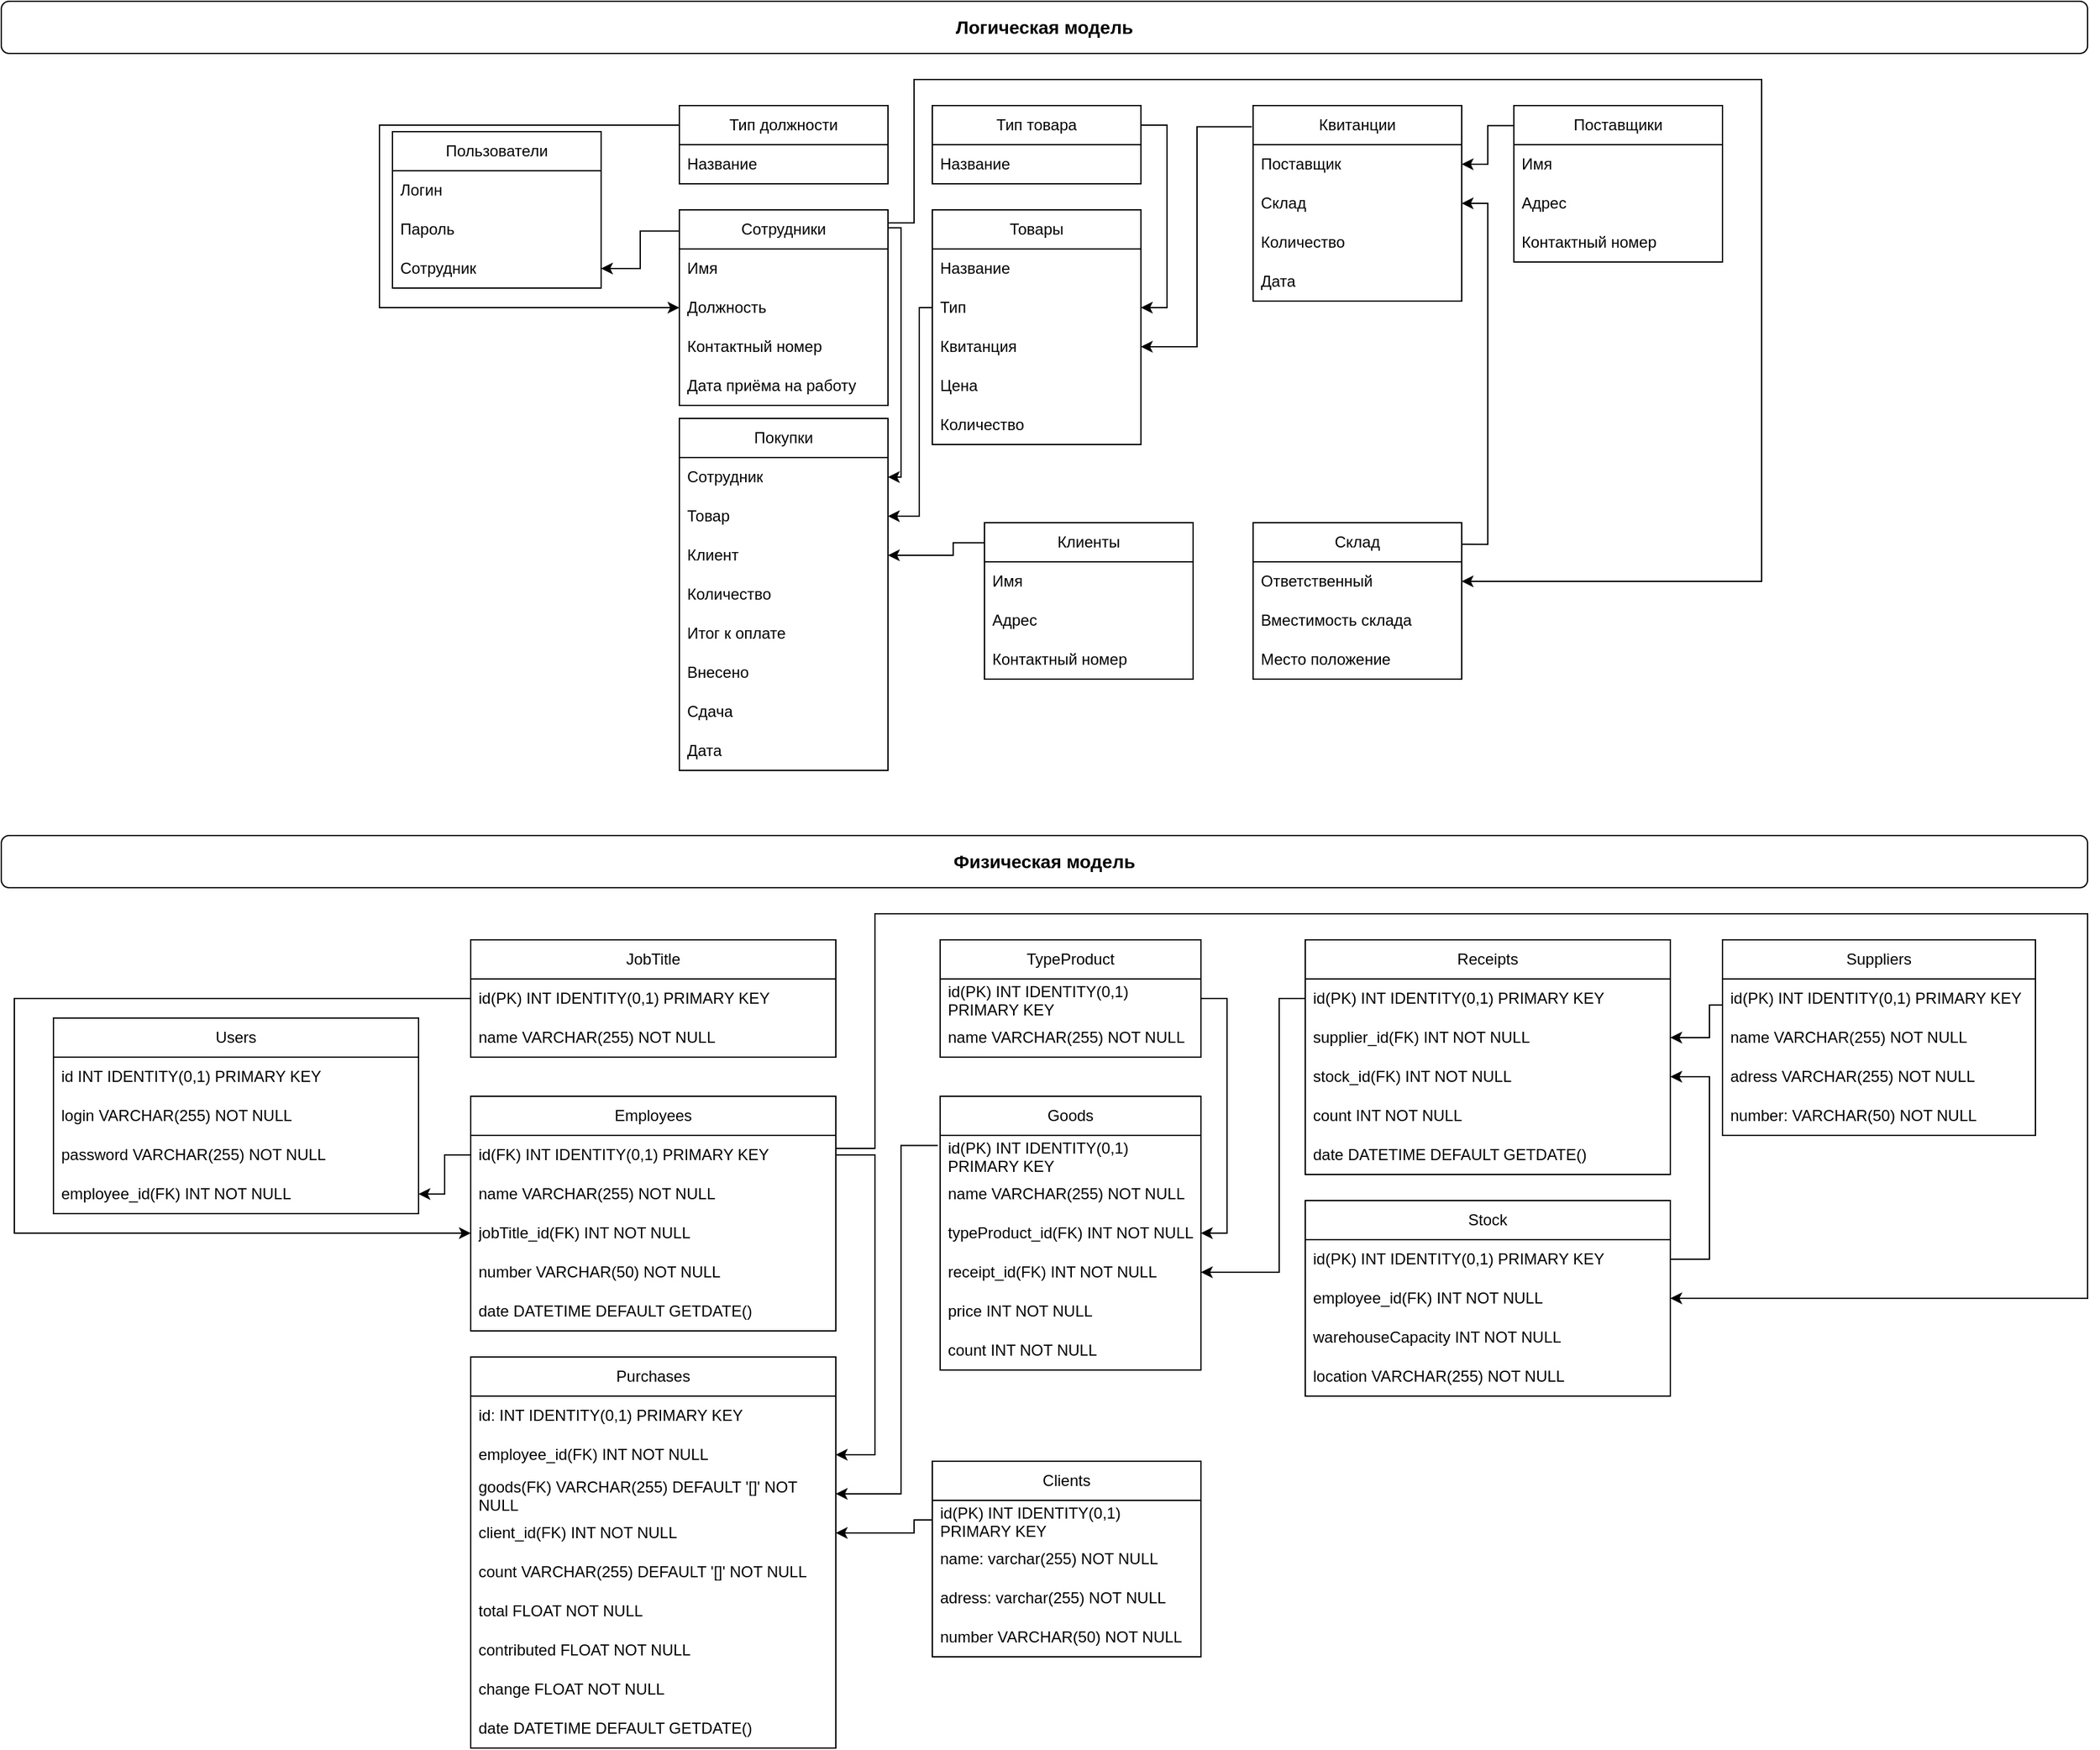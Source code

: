 <mxfile version="21.0.10" type="device"><diagram name="Страница 1" id="rcAcfchbGj7kEsUkurcN"><mxGraphModel dx="2442" dy="755" grid="1" gridSize="10" guides="1" tooltips="1" connect="1" arrows="1" fold="1" page="1" pageScale="1" pageWidth="827" pageHeight="1169" math="0" shadow="0"><root><mxCell id="0"/><mxCell id="1" parent="0"/><mxCell id="o_a_Qb7MiEIsju65s0g3-41" value="Покупки" style="swimlane;fontStyle=0;childLayout=stackLayout;horizontal=1;startSize=30;horizontalStack=0;resizeParent=1;resizeParentMax=0;resizeLast=0;collapsible=1;marginBottom=0;whiteSpace=wrap;html=1;" parent="1" vertex="1"><mxGeometry x="40" y="360" width="160" height="270" as="geometry"/></mxCell><mxCell id="o_a_Qb7MiEIsju65s0g3-44" value="Сотрудник" style="text;strokeColor=none;fillColor=none;align=left;verticalAlign=middle;spacingLeft=4;spacingRight=4;overflow=hidden;points=[[0,0.5],[1,0.5]];portConstraint=eastwest;rotatable=0;whiteSpace=wrap;html=1;" parent="o_a_Qb7MiEIsju65s0g3-41" vertex="1"><mxGeometry y="30" width="160" height="30" as="geometry"/></mxCell><mxCell id="o_a_Qb7MiEIsju65s0g3-43" value="Товар" style="text;strokeColor=none;fillColor=none;align=left;verticalAlign=middle;spacingLeft=4;spacingRight=4;overflow=hidden;points=[[0,0.5],[1,0.5]];portConstraint=eastwest;rotatable=0;whiteSpace=wrap;html=1;" parent="o_a_Qb7MiEIsju65s0g3-41" vertex="1"><mxGeometry y="60" width="160" height="30" as="geometry"/></mxCell><mxCell id="o_a_Qb7MiEIsju65s0g3-42" value="Клиент" style="text;strokeColor=none;fillColor=none;align=left;verticalAlign=middle;spacingLeft=4;spacingRight=4;overflow=hidden;points=[[0,0.5],[1,0.5]];portConstraint=eastwest;rotatable=0;whiteSpace=wrap;html=1;" parent="o_a_Qb7MiEIsju65s0g3-41" vertex="1"><mxGeometry y="90" width="160" height="30" as="geometry"/></mxCell><mxCell id="o_a_Qb7MiEIsju65s0g3-61" value="Количество" style="text;strokeColor=none;fillColor=none;align=left;verticalAlign=middle;spacingLeft=4;spacingRight=4;overflow=hidden;points=[[0,0.5],[1,0.5]];portConstraint=eastwest;rotatable=0;whiteSpace=wrap;html=1;" parent="o_a_Qb7MiEIsju65s0g3-41" vertex="1"><mxGeometry y="120" width="160" height="30" as="geometry"/></mxCell><mxCell id="o_a_Qb7MiEIsju65s0g3-62" value="Итог к оплате" style="text;strokeColor=none;fillColor=none;align=left;verticalAlign=middle;spacingLeft=4;spacingRight=4;overflow=hidden;points=[[0,0.5],[1,0.5]];portConstraint=eastwest;rotatable=0;whiteSpace=wrap;html=1;" parent="o_a_Qb7MiEIsju65s0g3-41" vertex="1"><mxGeometry y="150" width="160" height="30" as="geometry"/></mxCell><mxCell id="qIipJEi8PZePMLxRN3FI-27" value="Внесено" style="text;strokeColor=none;fillColor=none;align=left;verticalAlign=middle;spacingLeft=4;spacingRight=4;overflow=hidden;points=[[0,0.5],[1,0.5]];portConstraint=eastwest;rotatable=0;whiteSpace=wrap;html=1;" vertex="1" parent="o_a_Qb7MiEIsju65s0g3-41"><mxGeometry y="180" width="160" height="30" as="geometry"/></mxCell><mxCell id="qIipJEi8PZePMLxRN3FI-28" value="Сдача" style="text;strokeColor=none;fillColor=none;align=left;verticalAlign=middle;spacingLeft=4;spacingRight=4;overflow=hidden;points=[[0,0.5],[1,0.5]];portConstraint=eastwest;rotatable=0;whiteSpace=wrap;html=1;" vertex="1" parent="o_a_Qb7MiEIsju65s0g3-41"><mxGeometry y="210" width="160" height="30" as="geometry"/></mxCell><mxCell id="qIipJEi8PZePMLxRN3FI-29" value="Дата" style="text;strokeColor=none;fillColor=none;align=left;verticalAlign=middle;spacingLeft=4;spacingRight=4;overflow=hidden;points=[[0,0.5],[1,0.5]];portConstraint=eastwest;rotatable=0;whiteSpace=wrap;html=1;" vertex="1" parent="o_a_Qb7MiEIsju65s0g3-41"><mxGeometry y="240" width="160" height="30" as="geometry"/></mxCell><mxCell id="o_a_Qb7MiEIsju65s0g3-98" style="edgeStyle=orthogonalEdgeStyle;rounded=0;orthogonalLoop=1;jettySize=auto;html=1;entryX=1;entryY=0.5;entryDx=0;entryDy=0;exitX=0.998;exitY=0.138;exitDx=0;exitDy=0;exitPerimeter=0;" parent="1" source="o_a_Qb7MiEIsju65s0g3-45" target="o_a_Qb7MiEIsju65s0g3-51" edge="1"><mxGeometry relative="1" as="geometry"/></mxCell><mxCell id="o_a_Qb7MiEIsju65s0g3-45" value="Склад" style="swimlane;fontStyle=0;childLayout=stackLayout;horizontal=1;startSize=30;horizontalStack=0;resizeParent=1;resizeParentMax=0;resizeLast=0;collapsible=1;marginBottom=0;whiteSpace=wrap;html=1;" parent="1" vertex="1"><mxGeometry x="480" y="440" width="160" height="120" as="geometry"/></mxCell><mxCell id="o_a_Qb7MiEIsju65s0g3-46" value="Ответственный" style="text;strokeColor=none;fillColor=none;align=left;verticalAlign=middle;spacingLeft=4;spacingRight=4;overflow=hidden;points=[[0,0.5],[1,0.5]];portConstraint=eastwest;rotatable=0;whiteSpace=wrap;html=1;" parent="o_a_Qb7MiEIsju65s0g3-45" vertex="1"><mxGeometry y="30" width="160" height="30" as="geometry"/></mxCell><mxCell id="o_a_Qb7MiEIsju65s0g3-47" value="Вместимость склада" style="text;strokeColor=none;fillColor=none;align=left;verticalAlign=middle;spacingLeft=4;spacingRight=4;overflow=hidden;points=[[0,0.5],[1,0.5]];portConstraint=eastwest;rotatable=0;whiteSpace=wrap;html=1;" parent="o_a_Qb7MiEIsju65s0g3-45" vertex="1"><mxGeometry y="60" width="160" height="30" as="geometry"/></mxCell><mxCell id="o_a_Qb7MiEIsju65s0g3-48" value="Место положение" style="text;strokeColor=none;fillColor=none;align=left;verticalAlign=middle;spacingLeft=4;spacingRight=4;overflow=hidden;points=[[0,0.5],[1,0.5]];portConstraint=eastwest;rotatable=0;whiteSpace=wrap;html=1;" parent="o_a_Qb7MiEIsju65s0g3-45" vertex="1"><mxGeometry y="90" width="160" height="30" as="geometry"/></mxCell><mxCell id="o_a_Qb7MiEIsju65s0g3-49" value="Квитанции" style="swimlane;fontStyle=0;childLayout=stackLayout;horizontal=1;startSize=30;horizontalStack=0;resizeParent=1;resizeParentMax=0;resizeLast=0;collapsible=1;marginBottom=0;whiteSpace=wrap;html=1;" parent="1" vertex="1"><mxGeometry x="480" y="120" width="160" height="150" as="geometry"/></mxCell><mxCell id="o_a_Qb7MiEIsju65s0g3-50" value="Поставщик" style="text;strokeColor=none;fillColor=none;align=left;verticalAlign=middle;spacingLeft=4;spacingRight=4;overflow=hidden;points=[[0,0.5],[1,0.5]];portConstraint=eastwest;rotatable=0;whiteSpace=wrap;html=1;" parent="o_a_Qb7MiEIsju65s0g3-49" vertex="1"><mxGeometry y="30" width="160" height="30" as="geometry"/></mxCell><mxCell id="o_a_Qb7MiEIsju65s0g3-51" value="Склад" style="text;strokeColor=none;fillColor=none;align=left;verticalAlign=middle;spacingLeft=4;spacingRight=4;overflow=hidden;points=[[0,0.5],[1,0.5]];portConstraint=eastwest;rotatable=0;whiteSpace=wrap;html=1;" parent="o_a_Qb7MiEIsju65s0g3-49" vertex="1"><mxGeometry y="60" width="160" height="30" as="geometry"/></mxCell><mxCell id="o_a_Qb7MiEIsju65s0g3-52" value="Количество" style="text;strokeColor=none;fillColor=none;align=left;verticalAlign=middle;spacingLeft=4;spacingRight=4;overflow=hidden;points=[[0,0.5],[1,0.5]];portConstraint=eastwest;rotatable=0;whiteSpace=wrap;html=1;" parent="o_a_Qb7MiEIsju65s0g3-49" vertex="1"><mxGeometry y="90" width="160" height="30" as="geometry"/></mxCell><mxCell id="o_a_Qb7MiEIsju65s0g3-71" value="Дата" style="text;strokeColor=none;fillColor=none;align=left;verticalAlign=middle;spacingLeft=4;spacingRight=4;overflow=hidden;points=[[0,0.5],[1,0.5]];portConstraint=eastwest;rotatable=0;whiteSpace=wrap;html=1;" parent="o_a_Qb7MiEIsju65s0g3-49" vertex="1"><mxGeometry y="120" width="160" height="30" as="geometry"/></mxCell><mxCell id="o_a_Qb7MiEIsju65s0g3-97" style="edgeStyle=orthogonalEdgeStyle;rounded=0;orthogonalLoop=1;jettySize=auto;html=1;entryX=1;entryY=0.5;entryDx=0;entryDy=0;exitX=-0.002;exitY=0.128;exitDx=0;exitDy=0;exitPerimeter=0;" parent="1" source="o_a_Qb7MiEIsju65s0g3-53" target="o_a_Qb7MiEIsju65s0g3-50" edge="1"><mxGeometry relative="1" as="geometry"/></mxCell><mxCell id="o_a_Qb7MiEIsju65s0g3-53" value="Поставщики" style="swimlane;fontStyle=0;childLayout=stackLayout;horizontal=1;startSize=30;horizontalStack=0;resizeParent=1;resizeParentMax=0;resizeLast=0;collapsible=1;marginBottom=0;whiteSpace=wrap;html=1;" parent="1" vertex="1"><mxGeometry x="680" y="120" width="160" height="120" as="geometry"/></mxCell><mxCell id="o_a_Qb7MiEIsju65s0g3-54" value="Имя" style="text;strokeColor=none;fillColor=none;align=left;verticalAlign=middle;spacingLeft=4;spacingRight=4;overflow=hidden;points=[[0,0.5],[1,0.5]];portConstraint=eastwest;rotatable=0;whiteSpace=wrap;html=1;" parent="o_a_Qb7MiEIsju65s0g3-53" vertex="1"><mxGeometry y="30" width="160" height="30" as="geometry"/></mxCell><mxCell id="o_a_Qb7MiEIsju65s0g3-55" value="Адрес" style="text;strokeColor=none;fillColor=none;align=left;verticalAlign=middle;spacingLeft=4;spacingRight=4;overflow=hidden;points=[[0,0.5],[1,0.5]];portConstraint=eastwest;rotatable=0;whiteSpace=wrap;html=1;" parent="o_a_Qb7MiEIsju65s0g3-53" vertex="1"><mxGeometry y="60" width="160" height="30" as="geometry"/></mxCell><mxCell id="o_a_Qb7MiEIsju65s0g3-56" value="Контактный номер" style="text;strokeColor=none;fillColor=none;align=left;verticalAlign=middle;spacingLeft=4;spacingRight=4;overflow=hidden;points=[[0,0.5],[1,0.5]];portConstraint=eastwest;rotatable=0;whiteSpace=wrap;html=1;" parent="o_a_Qb7MiEIsju65s0g3-53" vertex="1"><mxGeometry y="90" width="160" height="30" as="geometry"/></mxCell><mxCell id="o_a_Qb7MiEIsju65s0g3-101" style="edgeStyle=orthogonalEdgeStyle;rounded=0;orthogonalLoop=1;jettySize=auto;html=1;entryX=1;entryY=0.5;entryDx=0;entryDy=0;exitX=0.998;exitY=0.092;exitDx=0;exitDy=0;exitPerimeter=0;" parent="1" source="o_a_Qb7MiEIsju65s0g3-57" target="o_a_Qb7MiEIsju65s0g3-44" edge="1"><mxGeometry relative="1" as="geometry"><Array as="points"><mxPoint x="210" y="214"/><mxPoint x="210" y="405"/></Array></mxGeometry></mxCell><mxCell id="TF_MrD3lfF4XqPpPiEDa-13" style="edgeStyle=orthogonalEdgeStyle;rounded=0;orthogonalLoop=1;jettySize=auto;html=1;entryX=1;entryY=0.5;entryDx=0;entryDy=0;exitX=0.996;exitY=0.107;exitDx=0;exitDy=0;exitPerimeter=0;" parent="1" source="o_a_Qb7MiEIsju65s0g3-57" target="o_a_Qb7MiEIsju65s0g3-46" edge="1"><mxGeometry relative="1" as="geometry"><Array as="points"><mxPoint x="199" y="210"/><mxPoint x="220" y="210"/><mxPoint x="220" y="100"/><mxPoint x="870" y="100"/><mxPoint x="870" y="485"/></Array></mxGeometry></mxCell><mxCell id="qIipJEi8PZePMLxRN3FI-32" style="edgeStyle=orthogonalEdgeStyle;rounded=0;orthogonalLoop=1;jettySize=auto;html=1;exitX=0.005;exitY=0.108;exitDx=0;exitDy=0;exitPerimeter=0;" edge="1" parent="1" source="o_a_Qb7MiEIsju65s0g3-57" target="qIipJEi8PZePMLxRN3FI-17"><mxGeometry relative="1" as="geometry"/></mxCell><mxCell id="o_a_Qb7MiEIsju65s0g3-57" value="Сотрудники" style="swimlane;fontStyle=0;childLayout=stackLayout;horizontal=1;startSize=30;horizontalStack=0;resizeParent=1;resizeParentMax=0;resizeLast=0;collapsible=1;marginBottom=0;whiteSpace=wrap;html=1;" parent="1" vertex="1"><mxGeometry x="40" y="200" width="160" height="150" as="geometry"/></mxCell><mxCell id="o_a_Qb7MiEIsju65s0g3-58" value="Имя" style="text;strokeColor=none;fillColor=none;align=left;verticalAlign=middle;spacingLeft=4;spacingRight=4;overflow=hidden;points=[[0,0.5],[1,0.5]];portConstraint=eastwest;rotatable=0;whiteSpace=wrap;html=1;" parent="o_a_Qb7MiEIsju65s0g3-57" vertex="1"><mxGeometry y="30" width="160" height="30" as="geometry"/></mxCell><mxCell id="o_a_Qb7MiEIsju65s0g3-59" value="Должность" style="text;strokeColor=none;fillColor=none;align=left;verticalAlign=middle;spacingLeft=4;spacingRight=4;overflow=hidden;points=[[0,0.5],[1,0.5]];portConstraint=eastwest;rotatable=0;whiteSpace=wrap;html=1;" parent="o_a_Qb7MiEIsju65s0g3-57" vertex="1"><mxGeometry y="60" width="160" height="30" as="geometry"/></mxCell><mxCell id="o_a_Qb7MiEIsju65s0g3-60" value="Контактный номер" style="text;strokeColor=none;fillColor=none;align=left;verticalAlign=middle;spacingLeft=4;spacingRight=4;overflow=hidden;points=[[0,0.5],[1,0.5]];portConstraint=eastwest;rotatable=0;whiteSpace=wrap;html=1;" parent="o_a_Qb7MiEIsju65s0g3-57" vertex="1"><mxGeometry y="90" width="160" height="30" as="geometry"/></mxCell><mxCell id="o_a_Qb7MiEIsju65s0g3-67" value="Дата приёма на работу" style="text;strokeColor=none;fillColor=none;align=left;verticalAlign=middle;spacingLeft=4;spacingRight=4;overflow=hidden;points=[[0,0.5],[1,0.5]];portConstraint=eastwest;rotatable=0;whiteSpace=wrap;html=1;" parent="o_a_Qb7MiEIsju65s0g3-57" vertex="1"><mxGeometry y="120" width="160" height="30" as="geometry"/></mxCell><mxCell id="o_a_Qb7MiEIsju65s0g3-99" style="edgeStyle=orthogonalEdgeStyle;rounded=0;orthogonalLoop=1;jettySize=auto;html=1;entryX=1;entryY=0.5;entryDx=0;entryDy=0;exitX=0.003;exitY=0.128;exitDx=0;exitDy=0;exitPerimeter=0;" parent="1" source="o_a_Qb7MiEIsju65s0g3-63" target="o_a_Qb7MiEIsju65s0g3-42" edge="1"><mxGeometry relative="1" as="geometry"><Array as="points"><mxPoint x="250" y="455"/><mxPoint x="250" y="465"/></Array></mxGeometry></mxCell><mxCell id="o_a_Qb7MiEIsju65s0g3-63" value="Клиенты" style="swimlane;fontStyle=0;childLayout=stackLayout;horizontal=1;startSize=30;horizontalStack=0;resizeParent=1;resizeParentMax=0;resizeLast=0;collapsible=1;marginBottom=0;whiteSpace=wrap;html=1;" parent="1" vertex="1"><mxGeometry x="274" y="440" width="160" height="120" as="geometry"/></mxCell><mxCell id="o_a_Qb7MiEIsju65s0g3-64" value="Имя" style="text;strokeColor=none;fillColor=none;align=left;verticalAlign=middle;spacingLeft=4;spacingRight=4;overflow=hidden;points=[[0,0.5],[1,0.5]];portConstraint=eastwest;rotatable=0;whiteSpace=wrap;html=1;" parent="o_a_Qb7MiEIsju65s0g3-63" vertex="1"><mxGeometry y="30" width="160" height="30" as="geometry"/></mxCell><mxCell id="o_a_Qb7MiEIsju65s0g3-65" value="Адрес" style="text;strokeColor=none;fillColor=none;align=left;verticalAlign=middle;spacingLeft=4;spacingRight=4;overflow=hidden;points=[[0,0.5],[1,0.5]];portConstraint=eastwest;rotatable=0;whiteSpace=wrap;html=1;" parent="o_a_Qb7MiEIsju65s0g3-63" vertex="1"><mxGeometry y="60" width="160" height="30" as="geometry"/></mxCell><mxCell id="o_a_Qb7MiEIsju65s0g3-66" value="Контактный номер" style="text;strokeColor=none;fillColor=none;align=left;verticalAlign=middle;spacingLeft=4;spacingRight=4;overflow=hidden;points=[[0,0.5],[1,0.5]];portConstraint=eastwest;rotatable=0;whiteSpace=wrap;html=1;" parent="o_a_Qb7MiEIsju65s0g3-63" vertex="1"><mxGeometry y="90" width="160" height="30" as="geometry"/></mxCell><mxCell id="o_a_Qb7MiEIsju65s0g3-76" value="Товары" style="swimlane;fontStyle=0;childLayout=stackLayout;horizontal=1;startSize=30;horizontalStack=0;resizeParent=1;resizeParentMax=0;resizeLast=0;collapsible=1;marginBottom=0;whiteSpace=wrap;html=1;" parent="1" vertex="1"><mxGeometry x="234" y="200" width="160" height="180" as="geometry"/></mxCell><mxCell id="o_a_Qb7MiEIsju65s0g3-77" value="Название" style="text;strokeColor=none;fillColor=none;align=left;verticalAlign=middle;spacingLeft=4;spacingRight=4;overflow=hidden;points=[[0,0.5],[1,0.5]];portConstraint=eastwest;rotatable=0;whiteSpace=wrap;html=1;" parent="o_a_Qb7MiEIsju65s0g3-76" vertex="1"><mxGeometry y="30" width="160" height="30" as="geometry"/></mxCell><mxCell id="o_a_Qb7MiEIsju65s0g3-78" value="Тип" style="text;strokeColor=none;fillColor=none;align=left;verticalAlign=middle;spacingLeft=4;spacingRight=4;overflow=hidden;points=[[0,0.5],[1,0.5]];portConstraint=eastwest;rotatable=0;whiteSpace=wrap;html=1;" parent="o_a_Qb7MiEIsju65s0g3-76" vertex="1"><mxGeometry y="60" width="160" height="30" as="geometry"/></mxCell><mxCell id="o_a_Qb7MiEIsju65s0g3-79" value="Квитанция" style="text;strokeColor=none;fillColor=none;align=left;verticalAlign=middle;spacingLeft=4;spacingRight=4;overflow=hidden;points=[[0,0.5],[1,0.5]];portConstraint=eastwest;rotatable=0;whiteSpace=wrap;html=1;" parent="o_a_Qb7MiEIsju65s0g3-76" vertex="1"><mxGeometry y="90" width="160" height="30" as="geometry"/></mxCell><mxCell id="o_a_Qb7MiEIsju65s0g3-80" value="Цена" style="text;strokeColor=none;fillColor=none;align=left;verticalAlign=middle;spacingLeft=4;spacingRight=4;overflow=hidden;points=[[0,0.5],[1,0.5]];portConstraint=eastwest;rotatable=0;whiteSpace=wrap;html=1;" parent="o_a_Qb7MiEIsju65s0g3-76" vertex="1"><mxGeometry y="120" width="160" height="30" as="geometry"/></mxCell><mxCell id="o_a_Qb7MiEIsju65s0g3-81" value="Количество" style="text;strokeColor=none;fillColor=none;align=left;verticalAlign=middle;spacingLeft=4;spacingRight=4;overflow=hidden;points=[[0,0.5],[1,0.5]];portConstraint=eastwest;rotatable=0;whiteSpace=wrap;html=1;" parent="o_a_Qb7MiEIsju65s0g3-76" vertex="1"><mxGeometry y="150" width="160" height="30" as="geometry"/></mxCell><mxCell id="o_a_Qb7MiEIsju65s0g3-89" style="edgeStyle=orthogonalEdgeStyle;rounded=0;orthogonalLoop=1;jettySize=auto;html=1;entryX=1;entryY=0.5;entryDx=0;entryDy=0;exitX=1;exitY=0.25;exitDx=0;exitDy=0;" parent="1" source="o_a_Qb7MiEIsju65s0g3-83" target="o_a_Qb7MiEIsju65s0g3-78" edge="1"><mxGeometry relative="1" as="geometry"><Array as="points"><mxPoint x="414" y="135"/><mxPoint x="414" y="275"/></Array></mxGeometry></mxCell><mxCell id="o_a_Qb7MiEIsju65s0g3-83" value="Тип товара" style="swimlane;fontStyle=0;childLayout=stackLayout;horizontal=1;startSize=30;horizontalStack=0;resizeParent=1;resizeParentMax=0;resizeLast=0;collapsible=1;marginBottom=0;whiteSpace=wrap;html=1;" parent="1" vertex="1"><mxGeometry x="234" y="120" width="160" height="60" as="geometry"/></mxCell><mxCell id="o_a_Qb7MiEIsju65s0g3-84" value="Название" style="text;strokeColor=none;fillColor=none;align=left;verticalAlign=middle;spacingLeft=4;spacingRight=4;overflow=hidden;points=[[0,0.5],[1,0.5]];portConstraint=eastwest;rotatable=0;whiteSpace=wrap;html=1;" parent="o_a_Qb7MiEIsju65s0g3-83" vertex="1"><mxGeometry y="30" width="160" height="30" as="geometry"/></mxCell><mxCell id="o_a_Qb7MiEIsju65s0g3-100" style="edgeStyle=orthogonalEdgeStyle;rounded=0;orthogonalLoop=1;jettySize=auto;html=1;entryX=1;entryY=0.5;entryDx=0;entryDy=0;" parent="1" source="o_a_Qb7MiEIsju65s0g3-78" target="o_a_Qb7MiEIsju65s0g3-43" edge="1"><mxGeometry relative="1" as="geometry"><Array as="points"><mxPoint x="224" y="275"/><mxPoint x="224" y="435"/></Array></mxGeometry></mxCell><mxCell id="o_a_Qb7MiEIsju65s0g3-102" value="Логическая модель" style="rounded=1;whiteSpace=wrap;html=1;fontStyle=1;fontSize=14;" parent="1" vertex="1"><mxGeometry x="-480" y="40" width="1600" height="40" as="geometry"/></mxCell><mxCell id="o_a_Qb7MiEIsju65s0g3-104" value="Purchases" style="swimlane;fontStyle=0;childLayout=stackLayout;horizontal=1;startSize=30;horizontalStack=0;resizeParent=1;resizeParentMax=0;resizeLast=0;collapsible=1;marginBottom=0;whiteSpace=wrap;html=1;" parent="1" vertex="1"><mxGeometry x="-120" y="1080" width="280" height="300" as="geometry"/></mxCell><mxCell id="o_a_Qb7MiEIsju65s0g3-154" value="id: INT IDENTITY(0,1) PRIMARY KEY" style="text;strokeColor=none;fillColor=none;align=left;verticalAlign=middle;spacingLeft=4;spacingRight=4;overflow=hidden;points=[[0,0.5],[1,0.5]];portConstraint=eastwest;rotatable=0;whiteSpace=wrap;html=1;" parent="o_a_Qb7MiEIsju65s0g3-104" vertex="1"><mxGeometry y="30" width="280" height="30" as="geometry"/></mxCell><mxCell id="o_a_Qb7MiEIsju65s0g3-105" value="employee_id(FK) INT NOT NULL" style="text;strokeColor=none;fillColor=none;align=left;verticalAlign=middle;spacingLeft=4;spacingRight=4;overflow=hidden;points=[[0,0.5],[1,0.5]];portConstraint=eastwest;rotatable=0;whiteSpace=wrap;html=1;" parent="o_a_Qb7MiEIsju65s0g3-104" vertex="1"><mxGeometry y="60" width="280" height="30" as="geometry"/></mxCell><mxCell id="o_a_Qb7MiEIsju65s0g3-106" value="goods(FK) VARCHAR(255) DEFAULT '[]' NOT NULL" style="text;strokeColor=none;fillColor=none;align=left;verticalAlign=middle;spacingLeft=4;spacingRight=4;overflow=hidden;points=[[0,0.5],[1,0.5]];portConstraint=eastwest;rotatable=0;whiteSpace=wrap;html=1;" parent="o_a_Qb7MiEIsju65s0g3-104" vertex="1"><mxGeometry y="90" width="280" height="30" as="geometry"/></mxCell><mxCell id="o_a_Qb7MiEIsju65s0g3-107" value="client_id(FK) INT NOT NULL" style="text;strokeColor=none;fillColor=none;align=left;verticalAlign=middle;spacingLeft=4;spacingRight=4;overflow=hidden;points=[[0,0.5],[1,0.5]];portConstraint=eastwest;rotatable=0;whiteSpace=wrap;html=1;" parent="o_a_Qb7MiEIsju65s0g3-104" vertex="1"><mxGeometry y="120" width="280" height="30" as="geometry"/></mxCell><mxCell id="o_a_Qb7MiEIsju65s0g3-108" value="count VARCHAR(255) DEFAULT '[]' NOT NULL" style="text;strokeColor=none;fillColor=none;align=left;verticalAlign=middle;spacingLeft=4;spacingRight=4;overflow=hidden;points=[[0,0.5],[1,0.5]];portConstraint=eastwest;rotatable=0;whiteSpace=wrap;html=1;" parent="o_a_Qb7MiEIsju65s0g3-104" vertex="1"><mxGeometry y="150" width="280" height="30" as="geometry"/></mxCell><mxCell id="o_a_Qb7MiEIsju65s0g3-109" value="total FLOAT NOT NULL" style="text;strokeColor=none;fillColor=none;align=left;verticalAlign=middle;spacingLeft=4;spacingRight=4;overflow=hidden;points=[[0,0.5],[1,0.5]];portConstraint=eastwest;rotatable=0;whiteSpace=wrap;html=1;" parent="o_a_Qb7MiEIsju65s0g3-104" vertex="1"><mxGeometry y="180" width="280" height="30" as="geometry"/></mxCell><mxCell id="qIipJEi8PZePMLxRN3FI-24" value="contributed FLOAT NOT NULL" style="text;strokeColor=none;fillColor=none;align=left;verticalAlign=middle;spacingLeft=4;spacingRight=4;overflow=hidden;points=[[0,0.5],[1,0.5]];portConstraint=eastwest;rotatable=0;whiteSpace=wrap;html=1;" vertex="1" parent="o_a_Qb7MiEIsju65s0g3-104"><mxGeometry y="210" width="280" height="30" as="geometry"/></mxCell><mxCell id="qIipJEi8PZePMLxRN3FI-25" value="change FLOAT NOT NULL" style="text;strokeColor=none;fillColor=none;align=left;verticalAlign=middle;spacingLeft=4;spacingRight=4;overflow=hidden;points=[[0,0.5],[1,0.5]];portConstraint=eastwest;rotatable=0;whiteSpace=wrap;html=1;" vertex="1" parent="o_a_Qb7MiEIsju65s0g3-104"><mxGeometry y="240" width="280" height="30" as="geometry"/></mxCell><mxCell id="qIipJEi8PZePMLxRN3FI-26" value="date DATETIME DEFAULT GETDATE()" style="text;strokeColor=none;fillColor=none;align=left;verticalAlign=middle;spacingLeft=4;spacingRight=4;overflow=hidden;points=[[0,0.5],[1,0.5]];portConstraint=eastwest;rotatable=0;whiteSpace=wrap;html=1;" vertex="1" parent="o_a_Qb7MiEIsju65s0g3-104"><mxGeometry y="270" width="280" height="30" as="geometry"/></mxCell><mxCell id="o_a_Qb7MiEIsju65s0g3-111" style="edgeStyle=orthogonalEdgeStyle;rounded=0;orthogonalLoop=1;jettySize=auto;html=1;entryX=1;entryY=0.5;entryDx=0;entryDy=0;exitX=1;exitY=0.5;exitDx=0;exitDy=0;" parent="1" source="o_a_Qb7MiEIsju65s0g3-152" target="o_a_Qb7MiEIsju65s0g3-118" edge="1"><mxGeometry relative="1" as="geometry"><Array as="points"><mxPoint x="830" y="1005"/><mxPoint x="830" y="865"/></Array></mxGeometry></mxCell><mxCell id="o_a_Qb7MiEIsju65s0g3-112" value="Stock" style="swimlane;fontStyle=0;childLayout=stackLayout;horizontal=1;startSize=30;horizontalStack=0;resizeParent=1;resizeParentMax=0;resizeLast=0;collapsible=1;marginBottom=0;whiteSpace=wrap;html=1;" parent="1" vertex="1"><mxGeometry x="520" y="960" width="280" height="150" as="geometry"/></mxCell><mxCell id="o_a_Qb7MiEIsju65s0g3-152" value="id(PK) INT IDENTITY(0,1) PRIMARY KEY" style="text;strokeColor=none;fillColor=none;align=left;verticalAlign=middle;spacingLeft=4;spacingRight=4;overflow=hidden;points=[[0,0.5],[1,0.5]];portConstraint=eastwest;rotatable=0;whiteSpace=wrap;html=1;" parent="o_a_Qb7MiEIsju65s0g3-112" vertex="1"><mxGeometry y="30" width="280" height="30" as="geometry"/></mxCell><mxCell id="TF_MrD3lfF4XqPpPiEDa-16" value="employee_id(FK) INT NOT NULL" style="text;strokeColor=none;fillColor=none;align=left;verticalAlign=middle;spacingLeft=4;spacingRight=4;overflow=hidden;points=[[0,0.5],[1,0.5]];portConstraint=eastwest;rotatable=0;whiteSpace=wrap;html=1;" parent="o_a_Qb7MiEIsju65s0g3-112" vertex="1"><mxGeometry y="60" width="280" height="30" as="geometry"/></mxCell><mxCell id="o_a_Qb7MiEIsju65s0g3-114" value="warehouseСapacity INT NOT NULL" style="text;strokeColor=none;fillColor=none;align=left;verticalAlign=middle;spacingLeft=4;spacingRight=4;overflow=hidden;points=[[0,0.5],[1,0.5]];portConstraint=eastwest;rotatable=0;whiteSpace=wrap;html=1;" parent="o_a_Qb7MiEIsju65s0g3-112" vertex="1"><mxGeometry y="90" width="280" height="30" as="geometry"/></mxCell><mxCell id="o_a_Qb7MiEIsju65s0g3-113" value="location VARCHAR(255) NOT NULL" style="text;strokeColor=none;fillColor=none;align=left;verticalAlign=middle;spacingLeft=4;spacingRight=4;overflow=hidden;points=[[0,0.5],[1,0.5]];portConstraint=eastwest;rotatable=0;whiteSpace=wrap;html=1;" parent="o_a_Qb7MiEIsju65s0g3-112" vertex="1"><mxGeometry y="120" width="280" height="30" as="geometry"/></mxCell><mxCell id="o_a_Qb7MiEIsju65s0g3-116" value="Receipts" style="swimlane;fontStyle=0;childLayout=stackLayout;horizontal=1;startSize=30;horizontalStack=0;resizeParent=1;resizeParentMax=0;resizeLast=0;collapsible=1;marginBottom=0;whiteSpace=wrap;html=1;" parent="1" vertex="1"><mxGeometry x="520" y="760" width="280" height="180" as="geometry"/></mxCell><mxCell id="o_a_Qb7MiEIsju65s0g3-150" value="id(PK) INT IDENTITY(0,1) PRIMARY KEY" style="text;strokeColor=none;fillColor=none;align=left;verticalAlign=middle;spacingLeft=4;spacingRight=4;overflow=hidden;points=[[0,0.5],[1,0.5]];portConstraint=eastwest;rotatable=0;whiteSpace=wrap;html=1;" parent="o_a_Qb7MiEIsju65s0g3-116" vertex="1"><mxGeometry y="30" width="280" height="30" as="geometry"/></mxCell><mxCell id="o_a_Qb7MiEIsju65s0g3-117" value="supplier_id(FK) INT NOT NULL" style="text;strokeColor=none;fillColor=none;align=left;verticalAlign=middle;spacingLeft=4;spacingRight=4;overflow=hidden;points=[[0,0.5],[1,0.5]];portConstraint=eastwest;rotatable=0;whiteSpace=wrap;html=1;" parent="o_a_Qb7MiEIsju65s0g3-116" vertex="1"><mxGeometry y="60" width="280" height="30" as="geometry"/></mxCell><mxCell id="o_a_Qb7MiEIsju65s0g3-118" value="stock_id(FK) INT NOT NULL" style="text;strokeColor=none;fillColor=none;align=left;verticalAlign=middle;spacingLeft=4;spacingRight=4;overflow=hidden;points=[[0,0.5],[1,0.5]];portConstraint=eastwest;rotatable=0;whiteSpace=wrap;html=1;" parent="o_a_Qb7MiEIsju65s0g3-116" vertex="1"><mxGeometry y="90" width="280" height="30" as="geometry"/></mxCell><mxCell id="o_a_Qb7MiEIsju65s0g3-119" value="count INT NOT NULL" style="text;strokeColor=none;fillColor=none;align=left;verticalAlign=middle;spacingLeft=4;spacingRight=4;overflow=hidden;points=[[0,0.5],[1,0.5]];portConstraint=eastwest;rotatable=0;whiteSpace=wrap;html=1;" parent="o_a_Qb7MiEIsju65s0g3-116" vertex="1"><mxGeometry y="120" width="280" height="30" as="geometry"/></mxCell><mxCell id="o_a_Qb7MiEIsju65s0g3-120" value="date DATETIME DEFAULT GETDATE()" style="text;strokeColor=none;fillColor=none;align=left;verticalAlign=middle;spacingLeft=4;spacingRight=4;overflow=hidden;points=[[0,0.5],[1,0.5]];portConstraint=eastwest;rotatable=0;whiteSpace=wrap;html=1;" parent="o_a_Qb7MiEIsju65s0g3-116" vertex="1"><mxGeometry y="150" width="280" height="30" as="geometry"/></mxCell><mxCell id="o_a_Qb7MiEIsju65s0g3-121" style="edgeStyle=orthogonalEdgeStyle;rounded=0;orthogonalLoop=1;jettySize=auto;html=1;entryX=1;entryY=0.5;entryDx=0;entryDy=0;exitX=0;exitY=0.5;exitDx=0;exitDy=0;" parent="1" source="o_a_Qb7MiEIsju65s0g3-151" target="o_a_Qb7MiEIsju65s0g3-117" edge="1"><mxGeometry relative="1" as="geometry"><Array as="points"><mxPoint x="840" y="810"/><mxPoint x="830" y="810"/><mxPoint x="830" y="835"/></Array></mxGeometry></mxCell><mxCell id="o_a_Qb7MiEIsju65s0g3-122" value="Suppliers" style="swimlane;fontStyle=0;childLayout=stackLayout;horizontal=1;startSize=30;horizontalStack=0;resizeParent=1;resizeParentMax=0;resizeLast=0;collapsible=1;marginBottom=0;whiteSpace=wrap;html=1;" parent="1" vertex="1"><mxGeometry x="840" y="760" width="240" height="150" as="geometry"/></mxCell><mxCell id="o_a_Qb7MiEIsju65s0g3-151" value="id(PK) INT IDENTITY(0,1) PRIMARY KEY" style="text;strokeColor=none;fillColor=none;align=left;verticalAlign=middle;spacingLeft=4;spacingRight=4;overflow=hidden;points=[[0,0.5],[1,0.5]];portConstraint=eastwest;rotatable=0;whiteSpace=wrap;html=1;" parent="o_a_Qb7MiEIsju65s0g3-122" vertex="1"><mxGeometry y="30" width="240" height="30" as="geometry"/></mxCell><mxCell id="o_a_Qb7MiEIsju65s0g3-123" value="name VARCHAR(255) NOT NULL" style="text;strokeColor=none;fillColor=none;align=left;verticalAlign=middle;spacingLeft=4;spacingRight=4;overflow=hidden;points=[[0,0.5],[1,0.5]];portConstraint=eastwest;rotatable=0;whiteSpace=wrap;html=1;" parent="o_a_Qb7MiEIsju65s0g3-122" vertex="1"><mxGeometry y="60" width="240" height="30" as="geometry"/></mxCell><mxCell id="o_a_Qb7MiEIsju65s0g3-124" value="adress VARCHAR(255) NOT NULL" style="text;strokeColor=none;fillColor=none;align=left;verticalAlign=middle;spacingLeft=4;spacingRight=4;overflow=hidden;points=[[0,0.5],[1,0.5]];portConstraint=eastwest;rotatable=0;whiteSpace=wrap;html=1;" parent="o_a_Qb7MiEIsju65s0g3-122" vertex="1"><mxGeometry y="90" width="240" height="30" as="geometry"/></mxCell><mxCell id="o_a_Qb7MiEIsju65s0g3-125" value="number: VARCHAR(50) NOT NULL" style="text;strokeColor=none;fillColor=none;align=left;verticalAlign=middle;spacingLeft=4;spacingRight=4;overflow=hidden;points=[[0,0.5],[1,0.5]];portConstraint=eastwest;rotatable=0;whiteSpace=wrap;html=1;" parent="o_a_Qb7MiEIsju65s0g3-122" vertex="1"><mxGeometry y="120" width="240" height="30" as="geometry"/></mxCell><mxCell id="o_a_Qb7MiEIsju65s0g3-157" style="edgeStyle=orthogonalEdgeStyle;rounded=0;orthogonalLoop=1;jettySize=auto;html=1;entryX=1;entryY=0.5;entryDx=0;entryDy=0;fontSize=14;exitX=1;exitY=0.5;exitDx=0;exitDy=0;" parent="1" source="o_a_Qb7MiEIsju65s0g3-148" target="o_a_Qb7MiEIsju65s0g3-105" edge="1"><mxGeometry relative="1" as="geometry"><Array as="points"><mxPoint x="190" y="925"/><mxPoint x="190" y="1155"/></Array></mxGeometry></mxCell><mxCell id="o_a_Qb7MiEIsju65s0g3-127" value="Employees" style="swimlane;fontStyle=0;childLayout=stackLayout;horizontal=1;startSize=30;horizontalStack=0;resizeParent=1;resizeParentMax=0;resizeLast=0;collapsible=1;marginBottom=0;whiteSpace=wrap;html=1;" parent="1" vertex="1"><mxGeometry x="-120" y="880" width="280" height="180" as="geometry"/></mxCell><mxCell id="o_a_Qb7MiEIsju65s0g3-148" value="id(FK) INT IDENTITY(0,1) PRIMARY KEY" style="text;strokeColor=none;fillColor=none;align=left;verticalAlign=middle;spacingLeft=4;spacingRight=4;overflow=hidden;points=[[0,0.5],[1,0.5]];portConstraint=eastwest;rotatable=0;whiteSpace=wrap;html=1;" parent="o_a_Qb7MiEIsju65s0g3-127" vertex="1"><mxGeometry y="30" width="280" height="30" as="geometry"/></mxCell><mxCell id="o_a_Qb7MiEIsju65s0g3-128" value="name VARCHAR(255) NOT NULL" style="text;strokeColor=none;fillColor=none;align=left;verticalAlign=middle;spacingLeft=4;spacingRight=4;overflow=hidden;points=[[0,0.5],[1,0.5]];portConstraint=eastwest;rotatable=0;whiteSpace=wrap;html=1;" parent="o_a_Qb7MiEIsju65s0g3-127" vertex="1"><mxGeometry y="60" width="280" height="30" as="geometry"/></mxCell><mxCell id="o_a_Qb7MiEIsju65s0g3-129" value="jobTitle_id(FK) INT NOT NULL" style="text;strokeColor=none;fillColor=none;align=left;verticalAlign=middle;spacingLeft=4;spacingRight=4;overflow=hidden;points=[[0,0.5],[1,0.5]];portConstraint=eastwest;rotatable=0;whiteSpace=wrap;html=1;" parent="o_a_Qb7MiEIsju65s0g3-127" vertex="1"><mxGeometry y="90" width="280" height="30" as="geometry"/></mxCell><mxCell id="o_a_Qb7MiEIsju65s0g3-130" value="number VARCHAR(50) NOT NULL" style="text;strokeColor=none;fillColor=none;align=left;verticalAlign=middle;spacingLeft=4;spacingRight=4;overflow=hidden;points=[[0,0.5],[1,0.5]];portConstraint=eastwest;rotatable=0;whiteSpace=wrap;html=1;" parent="o_a_Qb7MiEIsju65s0g3-127" vertex="1"><mxGeometry y="120" width="280" height="30" as="geometry"/></mxCell><mxCell id="o_a_Qb7MiEIsju65s0g3-131" value="date DATETIME DEFAULT GETDATE()" style="text;strokeColor=none;fillColor=none;align=left;verticalAlign=middle;spacingLeft=4;spacingRight=4;overflow=hidden;points=[[0,0.5],[1,0.5]];portConstraint=eastwest;rotatable=0;whiteSpace=wrap;html=1;" parent="o_a_Qb7MiEIsju65s0g3-127" vertex="1"><mxGeometry y="150" width="280" height="30" as="geometry"/></mxCell><mxCell id="o_a_Qb7MiEIsju65s0g3-133" value="Clients" style="swimlane;fontStyle=0;childLayout=stackLayout;horizontal=1;startSize=30;horizontalStack=0;resizeParent=1;resizeParentMax=0;resizeLast=0;collapsible=1;marginBottom=0;whiteSpace=wrap;html=1;" parent="1" vertex="1"><mxGeometry x="234" y="1160" width="206" height="150" as="geometry"/></mxCell><mxCell id="o_a_Qb7MiEIsju65s0g3-153" value="id(PK) INT IDENTITY(0,1) PRIMARY KEY" style="text;strokeColor=none;fillColor=none;align=left;verticalAlign=middle;spacingLeft=4;spacingRight=4;overflow=hidden;points=[[0,0.5],[1,0.5]];portConstraint=eastwest;rotatable=0;whiteSpace=wrap;html=1;" parent="o_a_Qb7MiEIsju65s0g3-133" vertex="1"><mxGeometry y="30" width="206" height="30" as="geometry"/></mxCell><mxCell id="o_a_Qb7MiEIsju65s0g3-134" value="name: varchar(255) NOT NULL" style="text;strokeColor=none;fillColor=none;align=left;verticalAlign=middle;spacingLeft=4;spacingRight=4;overflow=hidden;points=[[0,0.5],[1,0.5]];portConstraint=eastwest;rotatable=0;whiteSpace=wrap;html=1;" parent="o_a_Qb7MiEIsju65s0g3-133" vertex="1"><mxGeometry y="60" width="206" height="30" as="geometry"/></mxCell><mxCell id="o_a_Qb7MiEIsju65s0g3-135" value="adress: varchar(255) NOT NULL" style="text;strokeColor=none;fillColor=none;align=left;verticalAlign=middle;spacingLeft=4;spacingRight=4;overflow=hidden;points=[[0,0.5],[1,0.5]];portConstraint=eastwest;rotatable=0;whiteSpace=wrap;html=1;" parent="o_a_Qb7MiEIsju65s0g3-133" vertex="1"><mxGeometry y="90" width="206" height="30" as="geometry"/></mxCell><mxCell id="o_a_Qb7MiEIsju65s0g3-136" value="number VARCHAR(50) NOT NULL" style="text;strokeColor=none;fillColor=none;align=left;verticalAlign=middle;spacingLeft=4;spacingRight=4;overflow=hidden;points=[[0,0.5],[1,0.5]];portConstraint=eastwest;rotatable=0;whiteSpace=wrap;html=1;" parent="o_a_Qb7MiEIsju65s0g3-133" vertex="1"><mxGeometry y="120" width="206" height="30" as="geometry"/></mxCell><mxCell id="o_a_Qb7MiEIsju65s0g3-137" value="Goods" style="swimlane;fontStyle=0;childLayout=stackLayout;horizontal=1;startSize=30;horizontalStack=0;resizeParent=1;resizeParentMax=0;resizeLast=0;collapsible=1;marginBottom=0;whiteSpace=wrap;html=1;" parent="1" vertex="1"><mxGeometry x="240" y="880" width="200" height="210" as="geometry"/></mxCell><mxCell id="o_a_Qb7MiEIsju65s0g3-158" value="id(PK) INT IDENTITY(0,1) PRIMARY KEY" style="text;strokeColor=none;fillColor=none;align=left;verticalAlign=middle;spacingLeft=4;spacingRight=4;overflow=hidden;points=[[0,0.5],[1,0.5]];portConstraint=eastwest;rotatable=0;whiteSpace=wrap;html=1;" parent="o_a_Qb7MiEIsju65s0g3-137" vertex="1"><mxGeometry y="30" width="200" height="30" as="geometry"/></mxCell><mxCell id="o_a_Qb7MiEIsju65s0g3-138" value="name VARCHAR(255) NOT NULL" style="text;strokeColor=none;fillColor=none;align=left;verticalAlign=middle;spacingLeft=4;spacingRight=4;overflow=hidden;points=[[0,0.5],[1,0.5]];portConstraint=eastwest;rotatable=0;whiteSpace=wrap;html=1;" parent="o_a_Qb7MiEIsju65s0g3-137" vertex="1"><mxGeometry y="60" width="200" height="30" as="geometry"/></mxCell><mxCell id="o_a_Qb7MiEIsju65s0g3-139" value="typeProduct_id(FK) INT NOT NULL" style="text;strokeColor=none;fillColor=none;align=left;verticalAlign=middle;spacingLeft=4;spacingRight=4;overflow=hidden;points=[[0,0.5],[1,0.5]];portConstraint=eastwest;rotatable=0;whiteSpace=wrap;html=1;" parent="o_a_Qb7MiEIsju65s0g3-137" vertex="1"><mxGeometry y="90" width="200" height="30" as="geometry"/></mxCell><mxCell id="o_a_Qb7MiEIsju65s0g3-140" value="receipt_id(FK) INT NOT NULL" style="text;strokeColor=none;fillColor=none;align=left;verticalAlign=middle;spacingLeft=4;spacingRight=4;overflow=hidden;points=[[0,0.5],[1,0.5]];portConstraint=eastwest;rotatable=0;whiteSpace=wrap;html=1;" parent="o_a_Qb7MiEIsju65s0g3-137" vertex="1"><mxGeometry y="120" width="200" height="30" as="geometry"/></mxCell><mxCell id="o_a_Qb7MiEIsju65s0g3-141" value="price INT NOT NULL" style="text;strokeColor=none;fillColor=none;align=left;verticalAlign=middle;spacingLeft=4;spacingRight=4;overflow=hidden;points=[[0,0.5],[1,0.5]];portConstraint=eastwest;rotatable=0;whiteSpace=wrap;html=1;" parent="o_a_Qb7MiEIsju65s0g3-137" vertex="1"><mxGeometry y="150" width="200" height="30" as="geometry"/></mxCell><mxCell id="o_a_Qb7MiEIsju65s0g3-142" value="count INT NOT NULL" style="text;strokeColor=none;fillColor=none;align=left;verticalAlign=middle;spacingLeft=4;spacingRight=4;overflow=hidden;points=[[0,0.5],[1,0.5]];portConstraint=eastwest;rotatable=0;whiteSpace=wrap;html=1;" parent="o_a_Qb7MiEIsju65s0g3-137" vertex="1"><mxGeometry y="180" width="200" height="30" as="geometry"/></mxCell><mxCell id="o_a_Qb7MiEIsju65s0g3-143" style="edgeStyle=orthogonalEdgeStyle;rounded=0;orthogonalLoop=1;jettySize=auto;html=1;exitX=1;exitY=0.5;exitDx=0;exitDy=0;" parent="1" source="o_a_Qb7MiEIsju65s0g3-149" target="o_a_Qb7MiEIsju65s0g3-139" edge="1"><mxGeometry relative="1" as="geometry"><Array as="points"><mxPoint x="460" y="805"/><mxPoint x="460" y="985"/></Array></mxGeometry></mxCell><mxCell id="o_a_Qb7MiEIsju65s0g3-144" value="TypeProduct" style="swimlane;fontStyle=0;childLayout=stackLayout;horizontal=1;startSize=30;horizontalStack=0;resizeParent=1;resizeParentMax=0;resizeLast=0;collapsible=1;marginBottom=0;whiteSpace=wrap;html=1;" parent="1" vertex="1"><mxGeometry x="240" y="760" width="200" height="90" as="geometry"/></mxCell><mxCell id="o_a_Qb7MiEIsju65s0g3-149" value="id(PK) INT IDENTITY(0,1) PRIMARY KEY" style="text;strokeColor=none;fillColor=none;align=left;verticalAlign=middle;spacingLeft=4;spacingRight=4;overflow=hidden;points=[[0,0.5],[1,0.5]];portConstraint=eastwest;rotatable=0;whiteSpace=wrap;html=1;" parent="o_a_Qb7MiEIsju65s0g3-144" vertex="1"><mxGeometry y="30" width="200" height="30" as="geometry"/></mxCell><mxCell id="o_a_Qb7MiEIsju65s0g3-145" value="name VARCHAR(255) NOT NULL" style="text;strokeColor=none;fillColor=none;align=left;verticalAlign=middle;spacingLeft=4;spacingRight=4;overflow=hidden;points=[[0,0.5],[1,0.5]];portConstraint=eastwest;rotatable=0;whiteSpace=wrap;html=1;" parent="o_a_Qb7MiEIsju65s0g3-144" vertex="1"><mxGeometry y="60" width="200" height="30" as="geometry"/></mxCell><mxCell id="o_a_Qb7MiEIsju65s0g3-147" value="Физическая модель" style="rounded=1;whiteSpace=wrap;html=1;fontStyle=1;fontSize=14;" parent="1" vertex="1"><mxGeometry x="-480" y="680" width="1600" height="40" as="geometry"/></mxCell><mxCell id="o_a_Qb7MiEIsju65s0g3-155" style="edgeStyle=orthogonalEdgeStyle;rounded=0;orthogonalLoop=1;jettySize=auto;html=1;entryX=1;entryY=0.5;entryDx=0;entryDy=0;fontSize=14;exitX=-0.009;exitY=0.26;exitDx=0;exitDy=0;exitPerimeter=0;" parent="1" source="o_a_Qb7MiEIsju65s0g3-158" target="o_a_Qb7MiEIsju65s0g3-106" edge="1"><mxGeometry relative="1" as="geometry"><Array as="points"><mxPoint x="210" y="918"/><mxPoint x="210" y="1185"/></Array></mxGeometry></mxCell><mxCell id="o_a_Qb7MiEIsju65s0g3-156" style="edgeStyle=orthogonalEdgeStyle;rounded=0;orthogonalLoop=1;jettySize=auto;html=1;entryX=1;entryY=0.5;entryDx=0;entryDy=0;fontSize=14;exitX=0;exitY=0.5;exitDx=0;exitDy=0;" parent="1" source="o_a_Qb7MiEIsju65s0g3-153" target="o_a_Qb7MiEIsju65s0g3-107" edge="1"><mxGeometry relative="1" as="geometry"><Array as="points"><mxPoint x="220" y="1205"/><mxPoint x="220" y="1215"/></Array></mxGeometry></mxCell><mxCell id="o_a_Qb7MiEIsju65s0g3-161" style="edgeStyle=orthogonalEdgeStyle;rounded=0;orthogonalLoop=1;jettySize=auto;html=1;entryX=0;entryY=0.5;entryDx=0;entryDy=0;fontSize=14;exitX=0;exitY=0.25;exitDx=0;exitDy=0;" parent="1" source="o_a_Qb7MiEIsju65s0g3-159" target="o_a_Qb7MiEIsju65s0g3-59" edge="1"><mxGeometry relative="1" as="geometry"><Array as="points"><mxPoint x="-190" y="135"/><mxPoint x="-190" y="275"/></Array></mxGeometry></mxCell><mxCell id="o_a_Qb7MiEIsju65s0g3-159" value="Тип должности" style="swimlane;fontStyle=0;childLayout=stackLayout;horizontal=1;startSize=30;horizontalStack=0;resizeParent=1;resizeParentMax=0;resizeLast=0;collapsible=1;marginBottom=0;whiteSpace=wrap;html=1;" parent="1" vertex="1"><mxGeometry x="40" y="120" width="160" height="60" as="geometry"/></mxCell><mxCell id="o_a_Qb7MiEIsju65s0g3-160" value="Название" style="text;strokeColor=none;fillColor=none;align=left;verticalAlign=middle;spacingLeft=4;spacingRight=4;overflow=hidden;points=[[0,0.5],[1,0.5]];portConstraint=eastwest;rotatable=0;whiteSpace=wrap;html=1;" parent="o_a_Qb7MiEIsju65s0g3-159" vertex="1"><mxGeometry y="30" width="160" height="30" as="geometry"/></mxCell><mxCell id="o_a_Qb7MiEIsju65s0g3-162" value="JobTitle" style="swimlane;fontStyle=0;childLayout=stackLayout;horizontal=1;startSize=30;horizontalStack=0;resizeParent=1;resizeParentMax=0;resizeLast=0;collapsible=1;marginBottom=0;whiteSpace=wrap;html=1;" parent="1" vertex="1"><mxGeometry x="-120" y="760" width="280" height="90" as="geometry"/></mxCell><mxCell id="o_a_Qb7MiEIsju65s0g3-163" value="id(PK) INT IDENTITY(0,1) PRIMARY KEY" style="text;strokeColor=none;fillColor=none;align=left;verticalAlign=middle;spacingLeft=4;spacingRight=4;overflow=hidden;points=[[0,0.5],[1,0.5]];portConstraint=eastwest;rotatable=0;whiteSpace=wrap;html=1;" parent="o_a_Qb7MiEIsju65s0g3-162" vertex="1"><mxGeometry y="30" width="280" height="30" as="geometry"/></mxCell><mxCell id="o_a_Qb7MiEIsju65s0g3-164" value="name VARCHAR(255) NOT NULL" style="text;strokeColor=none;fillColor=none;align=left;verticalAlign=middle;spacingLeft=4;spacingRight=4;overflow=hidden;points=[[0,0.5],[1,0.5]];portConstraint=eastwest;rotatable=0;whiteSpace=wrap;html=1;" parent="o_a_Qb7MiEIsju65s0g3-162" vertex="1"><mxGeometry y="60" width="280" height="30" as="geometry"/></mxCell><mxCell id="o_a_Qb7MiEIsju65s0g3-165" style="edgeStyle=orthogonalEdgeStyle;rounded=0;orthogonalLoop=1;jettySize=auto;html=1;entryX=0;entryY=0.5;entryDx=0;entryDy=0;fontSize=14;exitX=0;exitY=0.5;exitDx=0;exitDy=0;" parent="1" source="o_a_Qb7MiEIsju65s0g3-163" target="o_a_Qb7MiEIsju65s0g3-129" edge="1"><mxGeometry relative="1" as="geometry"><Array as="points"><mxPoint x="-470" y="805"/><mxPoint x="-470" y="985"/></Array></mxGeometry></mxCell><mxCell id="TF_MrD3lfF4XqPpPiEDa-10" style="edgeStyle=orthogonalEdgeStyle;rounded=0;orthogonalLoop=1;jettySize=auto;html=1;entryX=1;entryY=0.5;entryDx=0;entryDy=0;exitX=-0.006;exitY=0.108;exitDx=0;exitDy=0;exitPerimeter=0;" parent="1" source="o_a_Qb7MiEIsju65s0g3-49" target="o_a_Qb7MiEIsju65s0g3-79" edge="1"><mxGeometry relative="1" as="geometry"/></mxCell><mxCell id="TF_MrD3lfF4XqPpPiEDa-14" style="edgeStyle=orthogonalEdgeStyle;rounded=0;orthogonalLoop=1;jettySize=auto;html=1;entryX=1;entryY=0.5;entryDx=0;entryDy=0;" parent="1" source="o_a_Qb7MiEIsju65s0g3-150" target="o_a_Qb7MiEIsju65s0g3-140" edge="1"><mxGeometry relative="1" as="geometry"><Array as="points"><mxPoint x="500" y="805"/><mxPoint x="500" y="1015"/></Array></mxGeometry></mxCell><mxCell id="TF_MrD3lfF4XqPpPiEDa-17" style="edgeStyle=orthogonalEdgeStyle;rounded=0;orthogonalLoop=1;jettySize=auto;html=1;" parent="1" source="o_a_Qb7MiEIsju65s0g3-148" target="TF_MrD3lfF4XqPpPiEDa-16" edge="1"><mxGeometry relative="1" as="geometry"><mxPoint x="800" y="1040" as="targetPoint"/><Array as="points"><mxPoint x="190" y="920"/><mxPoint x="190" y="740"/><mxPoint x="1120" y="740"/><mxPoint x="1120" y="1035"/></Array></mxGeometry></mxCell><mxCell id="qIipJEi8PZePMLxRN3FI-6" value="Users" style="swimlane;fontStyle=0;childLayout=stackLayout;horizontal=1;startSize=30;horizontalStack=0;resizeParent=1;resizeParentMax=0;resizeLast=0;collapsible=1;marginBottom=0;whiteSpace=wrap;html=1;" vertex="1" parent="1"><mxGeometry x="-440" y="820" width="280" height="150" as="geometry"/></mxCell><mxCell id="qIipJEi8PZePMLxRN3FI-7" value="id INT IDENTITY(0,1) PRIMARY KEY" style="text;strokeColor=none;fillColor=none;align=left;verticalAlign=middle;spacingLeft=4;spacingRight=4;overflow=hidden;points=[[0,0.5],[1,0.5]];portConstraint=eastwest;rotatable=0;whiteSpace=wrap;html=1;" vertex="1" parent="qIipJEi8PZePMLxRN3FI-6"><mxGeometry y="30" width="280" height="30" as="geometry"/></mxCell><mxCell id="qIipJEi8PZePMLxRN3FI-8" value="login VARCHAR(255) NOT NULL" style="text;strokeColor=none;fillColor=none;align=left;verticalAlign=middle;spacingLeft=4;spacingRight=4;overflow=hidden;points=[[0,0.5],[1,0.5]];portConstraint=eastwest;rotatable=0;whiteSpace=wrap;html=1;" vertex="1" parent="qIipJEi8PZePMLxRN3FI-6"><mxGeometry y="60" width="280" height="30" as="geometry"/></mxCell><mxCell id="qIipJEi8PZePMLxRN3FI-9" value="password VARCHAR(255) NOT NULL" style="text;strokeColor=none;fillColor=none;align=left;verticalAlign=middle;spacingLeft=4;spacingRight=4;overflow=hidden;points=[[0,0.5],[1,0.5]];portConstraint=eastwest;rotatable=0;whiteSpace=wrap;html=1;" vertex="1" parent="qIipJEi8PZePMLxRN3FI-6"><mxGeometry y="90" width="280" height="30" as="geometry"/></mxCell><mxCell id="qIipJEi8PZePMLxRN3FI-10" value="employee_id(FK) INT NOT NULL" style="text;strokeColor=none;fillColor=none;align=left;verticalAlign=middle;spacingLeft=4;spacingRight=4;overflow=hidden;points=[[0,0.5],[1,0.5]];portConstraint=eastwest;rotatable=0;whiteSpace=wrap;html=1;" vertex="1" parent="qIipJEi8PZePMLxRN3FI-6"><mxGeometry y="120" width="280" height="30" as="geometry"/></mxCell><mxCell id="qIipJEi8PZePMLxRN3FI-14" value="Пользователи" style="swimlane;fontStyle=0;childLayout=stackLayout;horizontal=1;startSize=30;horizontalStack=0;resizeParent=1;resizeParentMax=0;resizeLast=0;collapsible=1;marginBottom=0;whiteSpace=wrap;html=1;" vertex="1" parent="1"><mxGeometry x="-180" y="140" width="160" height="120" as="geometry"/></mxCell><mxCell id="qIipJEi8PZePMLxRN3FI-15" value="Логин" style="text;strokeColor=none;fillColor=none;align=left;verticalAlign=middle;spacingLeft=4;spacingRight=4;overflow=hidden;points=[[0,0.5],[1,0.5]];portConstraint=eastwest;rotatable=0;whiteSpace=wrap;html=1;" vertex="1" parent="qIipJEi8PZePMLxRN3FI-14"><mxGeometry y="30" width="160" height="30" as="geometry"/></mxCell><mxCell id="qIipJEi8PZePMLxRN3FI-16" value="Пароль" style="text;strokeColor=none;fillColor=none;align=left;verticalAlign=middle;spacingLeft=4;spacingRight=4;overflow=hidden;points=[[0,0.5],[1,0.5]];portConstraint=eastwest;rotatable=0;whiteSpace=wrap;html=1;" vertex="1" parent="qIipJEi8PZePMLxRN3FI-14"><mxGeometry y="60" width="160" height="30" as="geometry"/></mxCell><mxCell id="qIipJEi8PZePMLxRN3FI-17" value="Сотрудник" style="text;strokeColor=none;fillColor=none;align=left;verticalAlign=middle;spacingLeft=4;spacingRight=4;overflow=hidden;points=[[0,0.5],[1,0.5]];portConstraint=eastwest;rotatable=0;whiteSpace=wrap;html=1;" vertex="1" parent="qIipJEi8PZePMLxRN3FI-14"><mxGeometry y="90" width="160" height="30" as="geometry"/></mxCell><mxCell id="qIipJEi8PZePMLxRN3FI-30" style="edgeStyle=orthogonalEdgeStyle;rounded=0;orthogonalLoop=1;jettySize=auto;html=1;exitX=0;exitY=0.5;exitDx=0;exitDy=0;entryX=1;entryY=0.5;entryDx=0;entryDy=0;" edge="1" parent="1" source="o_a_Qb7MiEIsju65s0g3-148" target="qIipJEi8PZePMLxRN3FI-10"><mxGeometry relative="1" as="geometry"/></mxCell></root></mxGraphModel></diagram></mxfile>